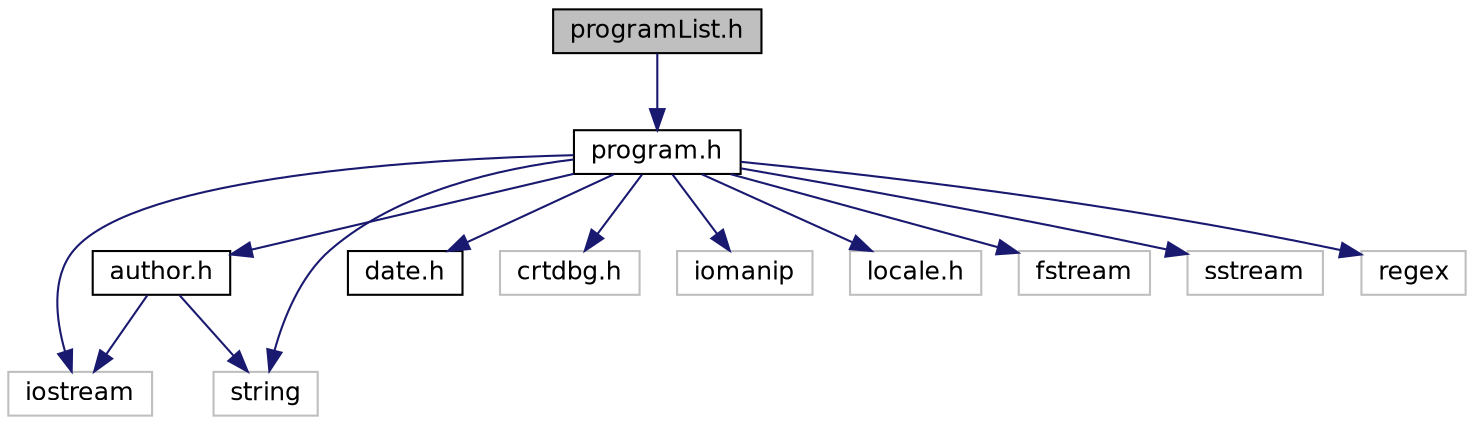 digraph "programList.h"
{
 // LATEX_PDF_SIZE
  edge [fontname="Helvetica",fontsize="12",labelfontname="Helvetica",labelfontsize="12"];
  node [fontname="Helvetica",fontsize="12",shape=record];
  Node1 [label="programList.h",height=0.2,width=0.4,color="black", fillcolor="grey75", style="filled", fontcolor="black",tooltip=" "];
  Node1 -> Node2 [color="midnightblue",fontsize="12",style="solid",fontname="Helvetica"];
  Node2 [label="program.h",height=0.2,width=0.4,color="black", fillcolor="white", style="filled",URL="$program_8h.html",tooltip=" "];
  Node2 -> Node3 [color="midnightblue",fontsize="12",style="solid",fontname="Helvetica"];
  Node3 [label="author.h",height=0.2,width=0.4,color="black", fillcolor="white", style="filled",URL="$author_8h.html",tooltip=" "];
  Node3 -> Node4 [color="midnightblue",fontsize="12",style="solid",fontname="Helvetica"];
  Node4 [label="iostream",height=0.2,width=0.4,color="grey75", fillcolor="white", style="filled",tooltip=" "];
  Node3 -> Node5 [color="midnightblue",fontsize="12",style="solid",fontname="Helvetica"];
  Node5 [label="string",height=0.2,width=0.4,color="grey75", fillcolor="white", style="filled",tooltip=" "];
  Node2 -> Node6 [color="midnightblue",fontsize="12",style="solid",fontname="Helvetica"];
  Node6 [label="date.h",height=0.2,width=0.4,color="black", fillcolor="white", style="filled",URL="$date_8h.html",tooltip=" "];
  Node2 -> Node7 [color="midnightblue",fontsize="12",style="solid",fontname="Helvetica"];
  Node7 [label="crtdbg.h",height=0.2,width=0.4,color="grey75", fillcolor="white", style="filled",tooltip=" "];
  Node2 -> Node5 [color="midnightblue",fontsize="12",style="solid",fontname="Helvetica"];
  Node2 -> Node4 [color="midnightblue",fontsize="12",style="solid",fontname="Helvetica"];
  Node2 -> Node8 [color="midnightblue",fontsize="12",style="solid",fontname="Helvetica"];
  Node8 [label="iomanip",height=0.2,width=0.4,color="grey75", fillcolor="white", style="filled",tooltip=" "];
  Node2 -> Node9 [color="midnightblue",fontsize="12",style="solid",fontname="Helvetica"];
  Node9 [label="locale.h",height=0.2,width=0.4,color="grey75", fillcolor="white", style="filled",tooltip=" "];
  Node2 -> Node10 [color="midnightblue",fontsize="12",style="solid",fontname="Helvetica"];
  Node10 [label="fstream",height=0.2,width=0.4,color="grey75", fillcolor="white", style="filled",tooltip=" "];
  Node2 -> Node11 [color="midnightblue",fontsize="12",style="solid",fontname="Helvetica"];
  Node11 [label="sstream",height=0.2,width=0.4,color="grey75", fillcolor="white", style="filled",tooltip=" "];
  Node2 -> Node12 [color="midnightblue",fontsize="12",style="solid",fontname="Helvetica"];
  Node12 [label="regex",height=0.2,width=0.4,color="grey75", fillcolor="white", style="filled",tooltip=" "];
}
